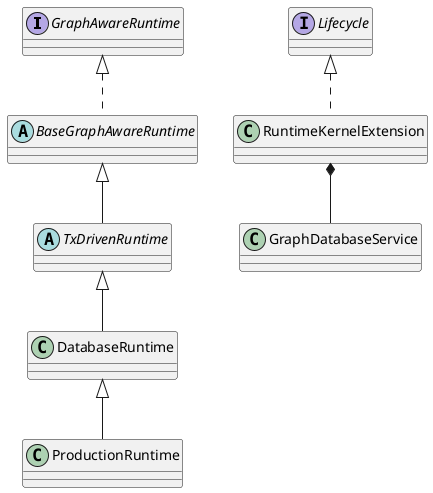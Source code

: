 @startuml

interface GraphAwareRuntime

abstract class BaseGraphAwareRuntime implements GraphAwareRuntime
abstract class TxDrivenRuntime extends BaseGraphAwareRuntime
class DatabaseRuntime extends TxDrivenRuntime
class ProductionRuntime extends DatabaseRuntime


class RuntimeKernelExtension implements Lifecycle
class GraphDatabaseService
RuntimeKernelExtension *-- GraphDatabaseService

@enduml